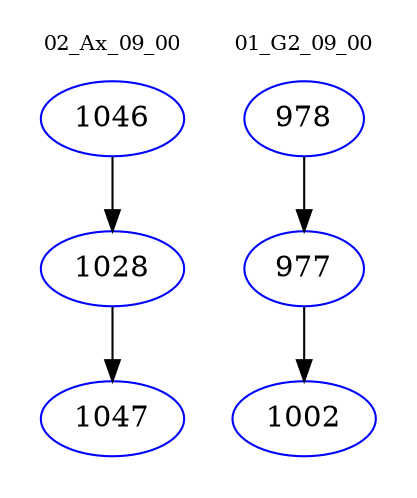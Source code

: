 digraph{
subgraph cluster_0 {
color = white
label = "02_Ax_09_00";
fontsize=10;
T0_1046 [label="1046", color="blue"]
T0_1046 -> T0_1028 [color="black"]
T0_1028 [label="1028", color="blue"]
T0_1028 -> T0_1047 [color="black"]
T0_1047 [label="1047", color="blue"]
}
subgraph cluster_1 {
color = white
label = "01_G2_09_00";
fontsize=10;
T1_978 [label="978", color="blue"]
T1_978 -> T1_977 [color="black"]
T1_977 [label="977", color="blue"]
T1_977 -> T1_1002 [color="black"]
T1_1002 [label="1002", color="blue"]
}
}
